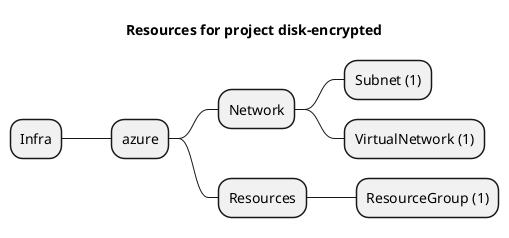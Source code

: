 @startmindmap
title Resources for project disk-encrypted
skinparam monochrome true
+ Infra
++ azure
+++ Network
++++ Subnet (1)
++++ VirtualNetwork (1)
+++ Resources
++++ ResourceGroup (1)
@endmindmap